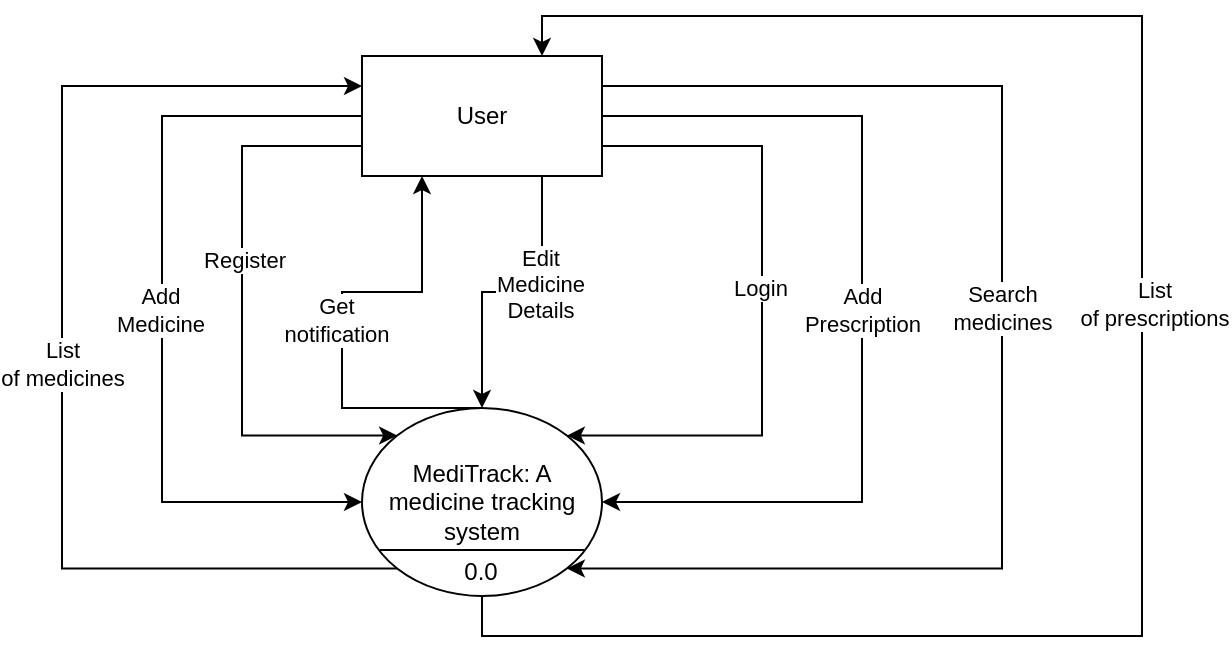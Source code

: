 <mxfile version="22.0.8" type="github">
  <diagram name="Page-1" id="vmubJyyzPxgtC7S37uKo">
    <mxGraphModel dx="1120" dy="446" grid="1" gridSize="10" guides="1" tooltips="1" connect="1" arrows="1" fold="1" page="1" pageScale="1" pageWidth="817" pageHeight="784" math="0" shadow="0">
      <root>
        <mxCell id="0" />
        <mxCell id="1" parent="0" />
        <mxCell id="axnntbHpW0lSgt1LFced-61" style="edgeStyle=orthogonalEdgeStyle;rounded=0;orthogonalLoop=1;jettySize=auto;html=1;exitX=0.5;exitY=0;exitDx=0;exitDy=0;entryX=0.25;entryY=1;entryDx=0;entryDy=0;" parent="1" source="axnntbHpW0lSgt1LFced-1" target="axnntbHpW0lSgt1LFced-2" edge="1">
          <mxGeometry relative="1" as="geometry">
            <Array as="points">
              <mxPoint x="340" y="236" />
              <mxPoint x="340" y="178" />
              <mxPoint x="380" y="178" />
            </Array>
          </mxGeometry>
        </mxCell>
        <mxCell id="axnntbHpW0lSgt1LFced-62" value="Get&lt;br&gt;notification" style="edgeLabel;html=1;align=center;verticalAlign=middle;resizable=0;points=[];" parent="axnntbHpW0lSgt1LFced-61" vertex="1" connectable="0">
          <mxGeometry x="0.029" relative="1" as="geometry">
            <mxPoint x="-3" y="2" as="offset" />
          </mxGeometry>
        </mxCell>
        <mxCell id="axnntbHpW0lSgt1LFced-1" value="MediTrack: A medicine tracking system" style="ellipse;whiteSpace=wrap;html=1;" parent="1" vertex="1">
          <mxGeometry x="350" y="236" width="120" height="94" as="geometry" />
        </mxCell>
        <mxCell id="axnntbHpW0lSgt1LFced-42" style="edgeStyle=orthogonalEdgeStyle;rounded=0;orthogonalLoop=1;jettySize=auto;html=1;exitX=0;exitY=0.5;exitDx=0;exitDy=0;entryX=0;entryY=0.5;entryDx=0;entryDy=0;" parent="1" source="axnntbHpW0lSgt1LFced-2" target="axnntbHpW0lSgt1LFced-1" edge="1">
          <mxGeometry relative="1" as="geometry">
            <Array as="points">
              <mxPoint x="250" y="90" />
              <mxPoint x="250" y="283" />
            </Array>
          </mxGeometry>
        </mxCell>
        <mxCell id="axnntbHpW0lSgt1LFced-43" value="Add&lt;br&gt;Medicine" style="edgeLabel;html=1;align=center;verticalAlign=middle;resizable=0;points=[];" parent="axnntbHpW0lSgt1LFced-42" vertex="1" connectable="0">
          <mxGeometry y="-1" relative="1" as="geometry">
            <mxPoint as="offset" />
          </mxGeometry>
        </mxCell>
        <mxCell id="axnntbHpW0lSgt1LFced-44" style="edgeStyle=orthogonalEdgeStyle;rounded=0;orthogonalLoop=1;jettySize=auto;html=1;exitX=1;exitY=0.5;exitDx=0;exitDy=0;entryX=1;entryY=0.5;entryDx=0;entryDy=0;" parent="1" source="axnntbHpW0lSgt1LFced-2" target="axnntbHpW0lSgt1LFced-1" edge="1">
          <mxGeometry relative="1" as="geometry">
            <Array as="points">
              <mxPoint x="600" y="90" />
              <mxPoint x="600" y="283" />
            </Array>
          </mxGeometry>
        </mxCell>
        <mxCell id="axnntbHpW0lSgt1LFced-46" value="Add&lt;br&gt;Prescription" style="edgeLabel;html=1;align=center;verticalAlign=middle;resizable=0;points=[];" parent="axnntbHpW0lSgt1LFced-44" vertex="1" connectable="0">
          <mxGeometry relative="1" as="geometry">
            <mxPoint as="offset" />
          </mxGeometry>
        </mxCell>
        <mxCell id="axnntbHpW0lSgt1LFced-47" style="edgeStyle=orthogonalEdgeStyle;rounded=0;orthogonalLoop=1;jettySize=auto;html=1;exitX=1;exitY=0.25;exitDx=0;exitDy=0;entryX=1;entryY=1;entryDx=0;entryDy=0;" parent="1" source="axnntbHpW0lSgt1LFced-2" target="axnntbHpW0lSgt1LFced-1" edge="1">
          <mxGeometry relative="1" as="geometry">
            <Array as="points">
              <mxPoint x="670" y="75" />
              <mxPoint x="670" y="316" />
            </Array>
          </mxGeometry>
        </mxCell>
        <mxCell id="axnntbHpW0lSgt1LFced-51" value="Search&lt;br&gt;medicines" style="edgeLabel;html=1;align=center;verticalAlign=middle;resizable=0;points=[];" parent="axnntbHpW0lSgt1LFced-47" vertex="1" connectable="0">
          <mxGeometry x="-0.057" relative="1" as="geometry">
            <mxPoint as="offset" />
          </mxGeometry>
        </mxCell>
        <mxCell id="axnntbHpW0lSgt1LFced-52" style="edgeStyle=orthogonalEdgeStyle;rounded=0;orthogonalLoop=1;jettySize=auto;html=1;exitX=0;exitY=1;exitDx=0;exitDy=0;entryX=0;entryY=0.25;entryDx=0;entryDy=0;" parent="1" source="axnntbHpW0lSgt1LFced-1" target="axnntbHpW0lSgt1LFced-2" edge="1">
          <mxGeometry relative="1" as="geometry">
            <Array as="points">
              <mxPoint x="200" y="316" />
              <mxPoint x="200" y="75" />
            </Array>
          </mxGeometry>
        </mxCell>
        <mxCell id="axnntbHpW0lSgt1LFced-53" value="List&lt;br&gt;of medicines" style="edgeLabel;html=1;align=center;verticalAlign=middle;resizable=0;points=[];" parent="axnntbHpW0lSgt1LFced-52" vertex="1" connectable="0">
          <mxGeometry x="-0.034" relative="1" as="geometry">
            <mxPoint as="offset" />
          </mxGeometry>
        </mxCell>
        <mxCell id="axnntbHpW0lSgt1LFced-54" style="edgeStyle=orthogonalEdgeStyle;rounded=0;orthogonalLoop=1;jettySize=auto;html=1;exitX=0.5;exitY=1;exitDx=0;exitDy=0;entryX=0.75;entryY=0;entryDx=0;entryDy=0;" parent="1" source="axnntbHpW0lSgt1LFced-1" target="axnntbHpW0lSgt1LFced-2" edge="1">
          <mxGeometry relative="1" as="geometry">
            <Array as="points">
              <mxPoint x="410" y="350" />
              <mxPoint x="740" y="350" />
              <mxPoint x="740" y="40" />
              <mxPoint x="440" y="40" />
            </Array>
          </mxGeometry>
        </mxCell>
        <mxCell id="axnntbHpW0lSgt1LFced-55" value="List&lt;br style=&quot;border-color: var(--border-color);&quot;&gt;of prescriptions" style="edgeLabel;html=1;align=center;verticalAlign=middle;resizable=0;points=[];" parent="axnntbHpW0lSgt1LFced-54" vertex="1" connectable="0">
          <mxGeometry x="-0.048" relative="1" as="geometry">
            <mxPoint x="6" y="-50" as="offset" />
          </mxGeometry>
        </mxCell>
        <mxCell id="axnntbHpW0lSgt1LFced-56" style="edgeStyle=orthogonalEdgeStyle;rounded=0;orthogonalLoop=1;jettySize=auto;html=1;exitX=0;exitY=0.75;exitDx=0;exitDy=0;entryX=0;entryY=0;entryDx=0;entryDy=0;" parent="1" source="axnntbHpW0lSgt1LFced-2" target="axnntbHpW0lSgt1LFced-1" edge="1">
          <mxGeometry relative="1" as="geometry">
            <Array as="points">
              <mxPoint x="290" y="105" />
              <mxPoint x="290" y="250" />
            </Array>
          </mxGeometry>
        </mxCell>
        <mxCell id="axnntbHpW0lSgt1LFced-57" value="Register" style="edgeLabel;html=1;align=center;verticalAlign=middle;resizable=0;points=[];" parent="axnntbHpW0lSgt1LFced-56" vertex="1" connectable="0">
          <mxGeometry x="-0.17" y="1" relative="1" as="geometry">
            <mxPoint as="offset" />
          </mxGeometry>
        </mxCell>
        <mxCell id="axnntbHpW0lSgt1LFced-58" style="edgeStyle=orthogonalEdgeStyle;rounded=0;orthogonalLoop=1;jettySize=auto;html=1;exitX=1;exitY=0.75;exitDx=0;exitDy=0;entryX=1;entryY=0;entryDx=0;entryDy=0;" parent="1" source="axnntbHpW0lSgt1LFced-2" target="axnntbHpW0lSgt1LFced-1" edge="1">
          <mxGeometry relative="1" as="geometry">
            <Array as="points">
              <mxPoint x="550" y="105" />
              <mxPoint x="550" y="250" />
            </Array>
          </mxGeometry>
        </mxCell>
        <mxCell id="axnntbHpW0lSgt1LFced-59" value="Login" style="edgeLabel;html=1;align=center;verticalAlign=middle;resizable=0;points=[];" parent="axnntbHpW0lSgt1LFced-58" vertex="1" connectable="0">
          <mxGeometry x="-0.064" y="-3" relative="1" as="geometry">
            <mxPoint x="2" as="offset" />
          </mxGeometry>
        </mxCell>
        <mxCell id="axnntbHpW0lSgt1LFced-2" value="User" style="rounded=0;whiteSpace=wrap;html=1;" parent="1" vertex="1">
          <mxGeometry x="350" y="60" width="120" height="60" as="geometry" />
        </mxCell>
        <mxCell id="onvcYJFTlg48B20eUUY4-2" value="" style="endArrow=none;html=1;rounded=0;exitX=0.075;exitY=0.755;exitDx=0;exitDy=0;exitPerimeter=0;entryX=0.925;entryY=0.755;entryDx=0;entryDy=0;entryPerimeter=0;" parent="1" source="axnntbHpW0lSgt1LFced-1" target="axnntbHpW0lSgt1LFced-1" edge="1">
          <mxGeometry width="50" height="50" relative="1" as="geometry">
            <mxPoint x="380" y="260" as="sourcePoint" />
            <mxPoint x="430" y="210" as="targetPoint" />
          </mxGeometry>
        </mxCell>
        <mxCell id="onvcYJFTlg48B20eUUY4-7" value="0.0" style="text;html=1;align=center;verticalAlign=middle;resizable=0;points=[];autosize=1;strokeColor=none;fillColor=none;" parent="1" vertex="1">
          <mxGeometry x="389" y="303" width="40" height="30" as="geometry" />
        </mxCell>
        <mxCell id="wPT6jvT9R4zD_MfDktK3-1" style="edgeStyle=orthogonalEdgeStyle;rounded=0;orthogonalLoop=1;jettySize=auto;html=1;exitX=0.5;exitY=1;exitDx=0;exitDy=0;entryX=0.5;entryY=0;entryDx=0;entryDy=0;" edge="1" parent="1" source="axnntbHpW0lSgt1LFced-2" target="axnntbHpW0lSgt1LFced-1">
          <mxGeometry relative="1" as="geometry">
            <Array as="points">
              <mxPoint x="440" y="120" />
              <mxPoint x="440" y="178" />
              <mxPoint x="410" y="178" />
            </Array>
          </mxGeometry>
        </mxCell>
        <mxCell id="wPT6jvT9R4zD_MfDktK3-3" value="Edit&lt;br&gt;Medicine&lt;br&gt;Details" style="edgeLabel;html=1;align=center;verticalAlign=middle;resizable=0;points=[];" vertex="1" connectable="0" parent="wPT6jvT9R4zD_MfDktK3-1">
          <mxGeometry x="-0.053" y="-1" relative="1" as="geometry">
            <mxPoint as="offset" />
          </mxGeometry>
        </mxCell>
      </root>
    </mxGraphModel>
  </diagram>
</mxfile>
